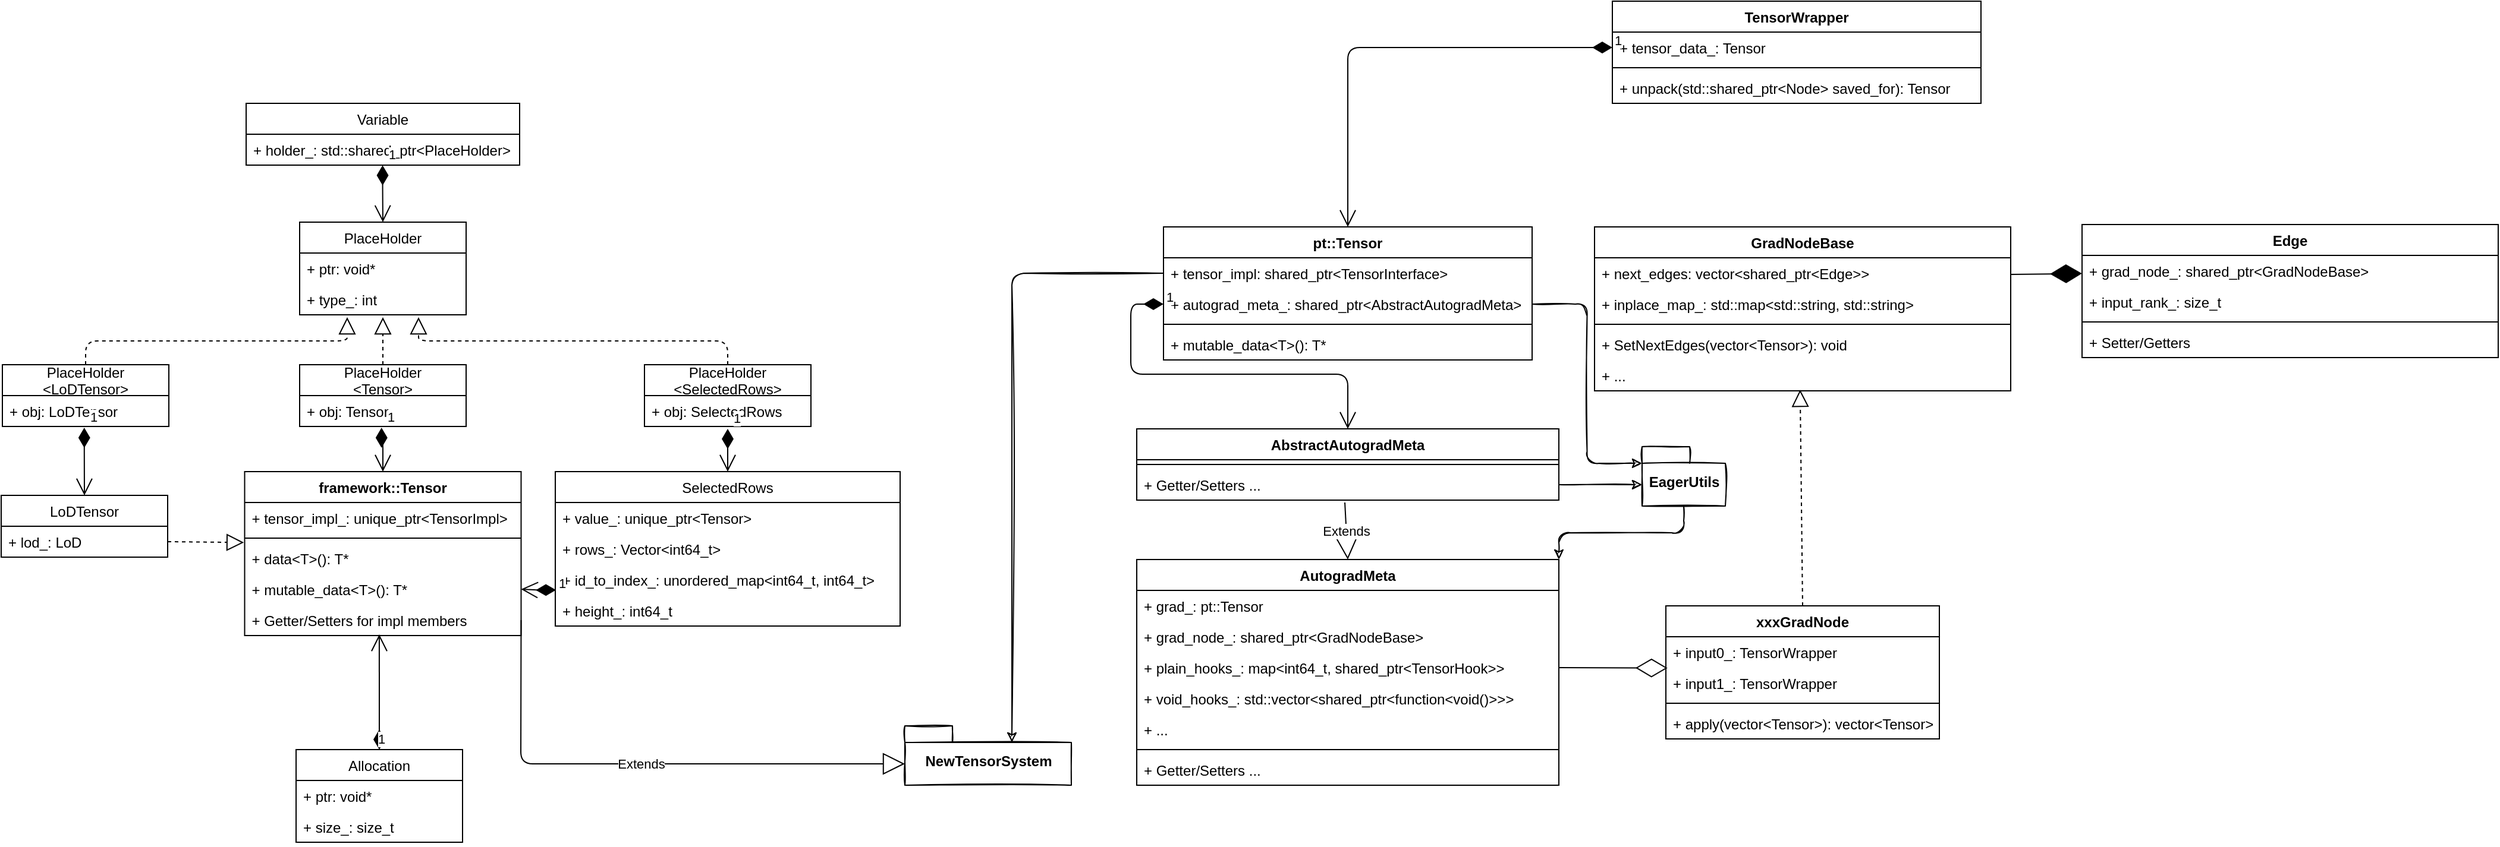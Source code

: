 <mxfile version="15.0.3" type="github">
  <diagram id="jFCruCachpCYsHS-U5V1" name="Page-1">
    <mxGraphModel dx="2916" dy="769" grid="1" gridSize="10" guides="1" tooltips="1" connect="1" arrows="1" fold="1" page="1" pageScale="1" pageWidth="850" pageHeight="1100" math="0" shadow="0">
      <root>
        <mxCell id="0" />
        <mxCell id="1" parent="0" />
        <mxCell id="m4nFDnHHZw83G2RVIBQR-28" value="pt::Tensor" style="swimlane;fontStyle=1;align=center;verticalAlign=top;childLayout=stackLayout;horizontal=1;startSize=26;horizontalStack=0;resizeParent=1;resizeParentMax=0;resizeLast=0;collapsible=1;marginBottom=0;" parent="1" vertex="1">
          <mxGeometry x="517.5" y="420" width="310" height="112" as="geometry" />
        </mxCell>
        <mxCell id="m4nFDnHHZw83G2RVIBQR-29" value="+ tensor_impl: shared_ptr&lt;TensorInterface&gt;" style="text;strokeColor=none;fillColor=none;align=left;verticalAlign=top;spacingLeft=4;spacingRight=4;overflow=hidden;rotatable=0;points=[[0,0.5],[1,0.5]];portConstraint=eastwest;" parent="m4nFDnHHZw83G2RVIBQR-28" vertex="1">
          <mxGeometry y="26" width="310" height="26" as="geometry" />
        </mxCell>
        <mxCell id="m4nFDnHHZw83G2RVIBQR-43" value="+ autograd_meta_: shared_ptr&lt;AbstractAutogradMeta&gt;" style="text;strokeColor=none;fillColor=none;align=left;verticalAlign=top;spacingLeft=4;spacingRight=4;overflow=hidden;rotatable=0;points=[[0,0.5],[1,0.5]];portConstraint=eastwest;" parent="m4nFDnHHZw83G2RVIBQR-28" vertex="1">
          <mxGeometry y="52" width="310" height="26" as="geometry" />
        </mxCell>
        <mxCell id="m4nFDnHHZw83G2RVIBQR-30" value="" style="line;strokeWidth=1;fillColor=none;align=left;verticalAlign=middle;spacingTop=-1;spacingLeft=3;spacingRight=3;rotatable=0;labelPosition=right;points=[];portConstraint=eastwest;" parent="m4nFDnHHZw83G2RVIBQR-28" vertex="1">
          <mxGeometry y="78" width="310" height="8" as="geometry" />
        </mxCell>
        <mxCell id="m4nFDnHHZw83G2RVIBQR-44" value="+ mutable_data&lt;T&gt;(): T*" style="text;strokeColor=none;fillColor=none;align=left;verticalAlign=top;spacingLeft=4;spacingRight=4;overflow=hidden;rotatable=0;points=[[0,0.5],[1,0.5]];portConstraint=eastwest;" parent="m4nFDnHHZw83G2RVIBQR-28" vertex="1">
          <mxGeometry y="86" width="310" height="26" as="geometry" />
        </mxCell>
        <mxCell id="m4nFDnHHZw83G2RVIBQR-60" value="AutogradMeta" style="swimlane;fontStyle=1;align=center;verticalAlign=top;childLayout=stackLayout;horizontal=1;startSize=26;horizontalStack=0;resizeParent=1;resizeParentMax=0;resizeLast=0;collapsible=1;marginBottom=0;" parent="1" vertex="1">
          <mxGeometry x="495" y="700" width="355" height="190" as="geometry" />
        </mxCell>
        <mxCell id="m4nFDnHHZw83G2RVIBQR-61" value="+ grad_: pt::Tensor" style="text;strokeColor=none;fillColor=none;align=left;verticalAlign=top;spacingLeft=4;spacingRight=4;overflow=hidden;rotatable=0;points=[[0,0.5],[1,0.5]];portConstraint=eastwest;" parent="m4nFDnHHZw83G2RVIBQR-60" vertex="1">
          <mxGeometry y="26" width="355" height="26" as="geometry" />
        </mxCell>
        <mxCell id="m4nFDnHHZw83G2RVIBQR-64" value="+ grad_node_: shared_ptr&lt;GradNodeBase&gt;" style="text;strokeColor=none;fillColor=none;align=left;verticalAlign=top;spacingLeft=4;spacingRight=4;overflow=hidden;rotatable=0;points=[[0,0.5],[1,0.5]];portConstraint=eastwest;" parent="m4nFDnHHZw83G2RVIBQR-60" vertex="1">
          <mxGeometry y="52" width="355" height="26" as="geometry" />
        </mxCell>
        <mxCell id="m4nFDnHHZw83G2RVIBQR-66" value="+ plain_hooks_: map&lt;int64_t, shared_ptr&lt;TensorHook&gt;&gt;" style="text;strokeColor=none;fillColor=none;align=left;verticalAlign=top;spacingLeft=4;spacingRight=4;overflow=hidden;rotatable=0;points=[[0,0.5],[1,0.5]];portConstraint=eastwest;" parent="m4nFDnHHZw83G2RVIBQR-60" vertex="1">
          <mxGeometry y="78" width="355" height="26" as="geometry" />
        </mxCell>
        <mxCell id="m4nFDnHHZw83G2RVIBQR-67" value="+ void_hooks_: std::vector&lt;shared_ptr&lt;function&lt;void()&gt;&gt;&gt;" style="text;strokeColor=none;fillColor=none;align=left;verticalAlign=top;spacingLeft=4;spacingRight=4;overflow=hidden;rotatable=0;points=[[0,0.5],[1,0.5]];portConstraint=eastwest;" parent="m4nFDnHHZw83G2RVIBQR-60" vertex="1">
          <mxGeometry y="104" width="355" height="26" as="geometry" />
        </mxCell>
        <mxCell id="m4nFDnHHZw83G2RVIBQR-68" value="+ ..." style="text;strokeColor=none;fillColor=none;align=left;verticalAlign=top;spacingLeft=4;spacingRight=4;overflow=hidden;rotatable=0;points=[[0,0.5],[1,0.5]];portConstraint=eastwest;" parent="m4nFDnHHZw83G2RVIBQR-60" vertex="1">
          <mxGeometry y="130" width="355" height="26" as="geometry" />
        </mxCell>
        <mxCell id="m4nFDnHHZw83G2RVIBQR-62" value="" style="line;strokeWidth=1;fillColor=none;align=left;verticalAlign=middle;spacingTop=-1;spacingLeft=3;spacingRight=3;rotatable=0;labelPosition=right;points=[];portConstraint=eastwest;" parent="m4nFDnHHZw83G2RVIBQR-60" vertex="1">
          <mxGeometry y="156" width="355" height="8" as="geometry" />
        </mxCell>
        <mxCell id="m4nFDnHHZw83G2RVIBQR-63" value="+ Getter/Setters ..." style="text;strokeColor=none;fillColor=none;align=left;verticalAlign=top;spacingLeft=4;spacingRight=4;overflow=hidden;rotatable=0;points=[[0,0.5],[1,0.5]];portConstraint=eastwest;" parent="m4nFDnHHZw83G2RVIBQR-60" vertex="1">
          <mxGeometry y="164" width="355" height="26" as="geometry" />
        </mxCell>
        <mxCell id="m4nFDnHHZw83G2RVIBQR-69" value="GradNodeBase" style="swimlane;fontStyle=1;align=center;verticalAlign=top;childLayout=stackLayout;horizontal=1;startSize=26;horizontalStack=0;resizeParent=1;resizeParentMax=0;resizeLast=0;collapsible=1;marginBottom=0;" parent="1" vertex="1">
          <mxGeometry x="880" y="420" width="350" height="138" as="geometry" />
        </mxCell>
        <mxCell id="m4nFDnHHZw83G2RVIBQR-70" value="+ next_edges: vector&lt;shared_ptr&lt;Edge&gt;&gt;" style="text;strokeColor=none;fillColor=none;align=left;verticalAlign=top;spacingLeft=4;spacingRight=4;overflow=hidden;rotatable=0;points=[[0,0.5],[1,0.5]];portConstraint=eastwest;" parent="m4nFDnHHZw83G2RVIBQR-69" vertex="1">
          <mxGeometry y="26" width="350" height="26" as="geometry" />
        </mxCell>
        <mxCell id="m4nFDnHHZw83G2RVIBQR-73" value="+ inplace_map_: std::map&lt;std::string, std::string&gt;" style="text;strokeColor=none;fillColor=none;align=left;verticalAlign=top;spacingLeft=4;spacingRight=4;overflow=hidden;rotatable=0;points=[[0,0.5],[1,0.5]];portConstraint=eastwest;" parent="m4nFDnHHZw83G2RVIBQR-69" vertex="1">
          <mxGeometry y="52" width="350" height="26" as="geometry" />
        </mxCell>
        <mxCell id="m4nFDnHHZw83G2RVIBQR-71" value="" style="line;strokeWidth=1;fillColor=none;align=left;verticalAlign=middle;spacingTop=-1;spacingLeft=3;spacingRight=3;rotatable=0;labelPosition=right;points=[];portConstraint=eastwest;" parent="m4nFDnHHZw83G2RVIBQR-69" vertex="1">
          <mxGeometry y="78" width="350" height="8" as="geometry" />
        </mxCell>
        <mxCell id="m4nFDnHHZw83G2RVIBQR-72" value="+ SetNextEdges(vector&lt;Tensor&gt;): void" style="text;strokeColor=none;fillColor=none;align=left;verticalAlign=top;spacingLeft=4;spacingRight=4;overflow=hidden;rotatable=0;points=[[0,0.5],[1,0.5]];portConstraint=eastwest;" parent="m4nFDnHHZw83G2RVIBQR-69" vertex="1">
          <mxGeometry y="86" width="350" height="26" as="geometry" />
        </mxCell>
        <mxCell id="m4nFDnHHZw83G2RVIBQR-80" value="+ ..." style="text;strokeColor=none;fillColor=none;align=left;verticalAlign=top;spacingLeft=4;spacingRight=4;overflow=hidden;rotatable=0;points=[[0,0.5],[1,0.5]];portConstraint=eastwest;" parent="m4nFDnHHZw83G2RVIBQR-69" vertex="1">
          <mxGeometry y="112" width="350" height="26" as="geometry" />
        </mxCell>
        <mxCell id="m4nFDnHHZw83G2RVIBQR-74" value="xxxGradNode" style="swimlane;fontStyle=1;align=center;verticalAlign=top;childLayout=stackLayout;horizontal=1;startSize=26;horizontalStack=0;resizeParent=1;resizeParentMax=0;resizeLast=0;collapsible=1;marginBottom=0;" parent="1" vertex="1">
          <mxGeometry x="940" y="739" width="230" height="112" as="geometry" />
        </mxCell>
        <mxCell id="m4nFDnHHZw83G2RVIBQR-75" value="+ input0_: TensorWrapper" style="text;strokeColor=none;fillColor=none;align=left;verticalAlign=top;spacingLeft=4;spacingRight=4;overflow=hidden;rotatable=0;points=[[0,0.5],[1,0.5]];portConstraint=eastwest;" parent="m4nFDnHHZw83G2RVIBQR-74" vertex="1">
          <mxGeometry y="26" width="230" height="26" as="geometry" />
        </mxCell>
        <mxCell id="m4nFDnHHZw83G2RVIBQR-76" value="+ input1_: TensorWrapper" style="text;strokeColor=none;fillColor=none;align=left;verticalAlign=top;spacingLeft=4;spacingRight=4;overflow=hidden;rotatable=0;points=[[0,0.5],[1,0.5]];portConstraint=eastwest;" parent="m4nFDnHHZw83G2RVIBQR-74" vertex="1">
          <mxGeometry y="52" width="230" height="26" as="geometry" />
        </mxCell>
        <mxCell id="m4nFDnHHZw83G2RVIBQR-77" value="" style="line;strokeWidth=1;fillColor=none;align=left;verticalAlign=middle;spacingTop=-1;spacingLeft=3;spacingRight=3;rotatable=0;labelPosition=right;points=[];portConstraint=eastwest;" parent="m4nFDnHHZw83G2RVIBQR-74" vertex="1">
          <mxGeometry y="78" width="230" height="8" as="geometry" />
        </mxCell>
        <mxCell id="m4nFDnHHZw83G2RVIBQR-78" value="+ apply(vector&lt;Tensor&gt;): vector&lt;Tensor&gt;" style="text;strokeColor=none;fillColor=none;align=left;verticalAlign=top;spacingLeft=4;spacingRight=4;overflow=hidden;rotatable=0;points=[[0,0.5],[1,0.5]];portConstraint=eastwest;" parent="m4nFDnHHZw83G2RVIBQR-74" vertex="1">
          <mxGeometry y="86" width="230" height="26" as="geometry" />
        </mxCell>
        <mxCell id="m4nFDnHHZw83G2RVIBQR-81" value="TensorWrapper" style="swimlane;fontStyle=1;align=center;verticalAlign=top;childLayout=stackLayout;horizontal=1;startSize=26;horizontalStack=0;resizeParent=1;resizeParentMax=0;resizeLast=0;collapsible=1;marginBottom=0;" parent="1" vertex="1">
          <mxGeometry x="895" y="230" width="310" height="86" as="geometry" />
        </mxCell>
        <mxCell id="m4nFDnHHZw83G2RVIBQR-90" value="+ tensor_data_: Tensor" style="text;strokeColor=none;fillColor=none;align=left;verticalAlign=top;spacingLeft=4;spacingRight=4;overflow=hidden;rotatable=0;points=[[0,0.5],[1,0.5]];portConstraint=eastwest;" parent="m4nFDnHHZw83G2RVIBQR-81" vertex="1">
          <mxGeometry y="26" width="310" height="26" as="geometry" />
        </mxCell>
        <mxCell id="m4nFDnHHZw83G2RVIBQR-87" value="" style="line;strokeWidth=1;fillColor=none;align=left;verticalAlign=middle;spacingTop=-1;spacingLeft=3;spacingRight=3;rotatable=0;labelPosition=right;points=[];portConstraint=eastwest;" parent="m4nFDnHHZw83G2RVIBQR-81" vertex="1">
          <mxGeometry y="52" width="310" height="8" as="geometry" />
        </mxCell>
        <mxCell id="m4nFDnHHZw83G2RVIBQR-88" value="+ unpack(std::shared_ptr&lt;Node&gt; saved_for): Tensor" style="text;strokeColor=none;fillColor=none;align=left;verticalAlign=top;spacingLeft=4;spacingRight=4;overflow=hidden;rotatable=0;points=[[0,0.5],[1,0.5]];portConstraint=eastwest;" parent="m4nFDnHHZw83G2RVIBQR-81" vertex="1">
          <mxGeometry y="60" width="310" height="26" as="geometry" />
        </mxCell>
        <mxCell id="m4nFDnHHZw83G2RVIBQR-103" value="" style="endArrow=diamondThin;endFill=0;endSize=24;html=1;exitX=1;exitY=0.5;exitDx=0;exitDy=0;entryX=0.006;entryY=1.013;entryDx=0;entryDy=0;entryPerimeter=0;" parent="1" source="m4nFDnHHZw83G2RVIBQR-66" target="m4nFDnHHZw83G2RVIBQR-75" edge="1">
          <mxGeometry width="160" relative="1" as="geometry">
            <mxPoint x="900" y="880" as="sourcePoint" />
            <mxPoint x="1060" y="880" as="targetPoint" />
          </mxGeometry>
        </mxCell>
        <mxCell id="m4nFDnHHZw83G2RVIBQR-105" value="" style="endArrow=block;dashed=1;endFill=0;endSize=12;html=1;exitX=0.5;exitY=0;exitDx=0;exitDy=0;entryX=0.494;entryY=0.962;entryDx=0;entryDy=0;entryPerimeter=0;" parent="1" source="m4nFDnHHZw83G2RVIBQR-74" target="m4nFDnHHZw83G2RVIBQR-80" edge="1">
          <mxGeometry width="160" relative="1" as="geometry">
            <mxPoint x="1020" y="690" as="sourcePoint" />
            <mxPoint x="1180" y="690" as="targetPoint" />
          </mxGeometry>
        </mxCell>
        <mxCell id="m4nFDnHHZw83G2RVIBQR-108" value="Allocation" style="swimlane;fontStyle=0;childLayout=stackLayout;horizontal=1;startSize=26;fillColor=none;horizontalStack=0;resizeParent=1;resizeParentMax=0;resizeLast=0;collapsible=1;marginBottom=0;" parent="1" vertex="1">
          <mxGeometry x="-212" y="860" width="140" height="78" as="geometry" />
        </mxCell>
        <mxCell id="m4nFDnHHZw83G2RVIBQR-109" value="+ ptr: void*" style="text;strokeColor=none;fillColor=none;align=left;verticalAlign=top;spacingLeft=4;spacingRight=4;overflow=hidden;rotatable=0;points=[[0,0.5],[1,0.5]];portConstraint=eastwest;" parent="m4nFDnHHZw83G2RVIBQR-108" vertex="1">
          <mxGeometry y="26" width="140" height="26" as="geometry" />
        </mxCell>
        <mxCell id="m4nFDnHHZw83G2RVIBQR-110" value="+ size_: size_t" style="text;strokeColor=none;fillColor=none;align=left;verticalAlign=top;spacingLeft=4;spacingRight=4;overflow=hidden;rotatable=0;points=[[0,0.5],[1,0.5]];portConstraint=eastwest;" parent="m4nFDnHHZw83G2RVIBQR-108" vertex="1">
          <mxGeometry y="52" width="140" height="26" as="geometry" />
        </mxCell>
        <mxCell id="KxoggxOPyqrJACoeFfeN-1" value="Edge" style="swimlane;fontStyle=1;align=center;verticalAlign=top;childLayout=stackLayout;horizontal=1;startSize=26;horizontalStack=0;resizeParent=1;resizeParentMax=0;resizeLast=0;collapsible=1;marginBottom=0;" parent="1" vertex="1">
          <mxGeometry x="1290" y="418" width="350" height="112" as="geometry" />
        </mxCell>
        <mxCell id="KxoggxOPyqrJACoeFfeN-2" value="+ grad_node_: shared_ptr&lt;GradNodeBase&gt;" style="text;strokeColor=none;fillColor=none;align=left;verticalAlign=top;spacingLeft=4;spacingRight=4;overflow=hidden;rotatable=0;points=[[0,0.5],[1,0.5]];portConstraint=eastwest;" parent="KxoggxOPyqrJACoeFfeN-1" vertex="1">
          <mxGeometry y="26" width="350" height="26" as="geometry" />
        </mxCell>
        <mxCell id="KxoggxOPyqrJACoeFfeN-10" value="+ input_rank_: size_t " style="text;strokeColor=none;fillColor=none;align=left;verticalAlign=top;spacingLeft=4;spacingRight=4;overflow=hidden;rotatable=0;points=[[0,0.5],[1,0.5]];portConstraint=eastwest;" parent="KxoggxOPyqrJACoeFfeN-1" vertex="1">
          <mxGeometry y="52" width="350" height="26" as="geometry" />
        </mxCell>
        <mxCell id="KxoggxOPyqrJACoeFfeN-4" value="" style="line;strokeWidth=1;fillColor=none;align=left;verticalAlign=middle;spacingTop=-1;spacingLeft=3;spacingRight=3;rotatable=0;labelPosition=right;points=[];portConstraint=eastwest;" parent="KxoggxOPyqrJACoeFfeN-1" vertex="1">
          <mxGeometry y="78" width="350" height="8" as="geometry" />
        </mxCell>
        <mxCell id="KxoggxOPyqrJACoeFfeN-7" value="+ Setter/Getters" style="text;strokeColor=none;fillColor=none;align=left;verticalAlign=top;spacingLeft=4;spacingRight=4;overflow=hidden;rotatable=0;points=[[0,0.5],[1,0.5]];portConstraint=eastwest;" parent="KxoggxOPyqrJACoeFfeN-1" vertex="1">
          <mxGeometry y="86" width="350" height="26" as="geometry" />
        </mxCell>
        <mxCell id="KxoggxOPyqrJACoeFfeN-9" value="" style="endArrow=diamondThin;endFill=1;endSize=24;html=1;" parent="1" target="KxoggxOPyqrJACoeFfeN-2" edge="1">
          <mxGeometry width="160" relative="1" as="geometry">
            <mxPoint x="1230" y="460" as="sourcePoint" />
            <mxPoint x="1390" y="460" as="targetPoint" />
          </mxGeometry>
        </mxCell>
        <mxCell id="NRdUCi7MBRLIj4q4fhip-2" value="" style="group" vertex="1" connectable="0" parent="1">
          <mxGeometry x="-460" y="316" width="756" height="448" as="geometry" />
        </mxCell>
        <mxCell id="m4nFDnHHZw83G2RVIBQR-2" value="Variable" style="swimlane;fontStyle=0;childLayout=stackLayout;horizontal=1;startSize=26;fillColor=none;horizontalStack=0;resizeParent=1;resizeParentMax=0;resizeLast=0;collapsible=1;marginBottom=0;" parent="NRdUCi7MBRLIj4q4fhip-2" vertex="1">
          <mxGeometry x="206" width="230" height="52" as="geometry" />
        </mxCell>
        <mxCell id="m4nFDnHHZw83G2RVIBQR-3" value="+ holder_: std::shared_ptr&lt;PlaceHolder&gt;" style="text;strokeColor=none;fillColor=none;align=left;verticalAlign=top;spacingLeft=4;spacingRight=4;overflow=hidden;rotatable=0;points=[[0,0.5],[1,0.5]];portConstraint=eastwest;" parent="m4nFDnHHZw83G2RVIBQR-2" vertex="1">
          <mxGeometry y="26" width="230" height="26" as="geometry" />
        </mxCell>
        <mxCell id="m4nFDnHHZw83G2RVIBQR-6" value="PlaceHolder" style="swimlane;fontStyle=0;childLayout=stackLayout;horizontal=1;startSize=26;fillColor=none;horizontalStack=0;resizeParent=1;resizeParentMax=0;resizeLast=0;collapsible=1;marginBottom=0;" parent="NRdUCi7MBRLIj4q4fhip-2" vertex="1">
          <mxGeometry x="251" y="100" width="140" height="78" as="geometry" />
        </mxCell>
        <mxCell id="m4nFDnHHZw83G2RVIBQR-7" value="+ ptr: void*" style="text;strokeColor=none;fillColor=none;align=left;verticalAlign=top;spacingLeft=4;spacingRight=4;overflow=hidden;rotatable=0;points=[[0,0.5],[1,0.5]];portConstraint=eastwest;" parent="m4nFDnHHZw83G2RVIBQR-6" vertex="1">
          <mxGeometry y="26" width="140" height="26" as="geometry" />
        </mxCell>
        <mxCell id="m4nFDnHHZw83G2RVIBQR-8" value="+ type_: int" style="text;strokeColor=none;fillColor=none;align=left;verticalAlign=top;spacingLeft=4;spacingRight=4;overflow=hidden;rotatable=0;points=[[0,0.5],[1,0.5]];portConstraint=eastwest;" parent="m4nFDnHHZw83G2RVIBQR-6" vertex="1">
          <mxGeometry y="52" width="140" height="26" as="geometry" />
        </mxCell>
        <mxCell id="m4nFDnHHZw83G2RVIBQR-10" value="PlaceHolder&#xa;&lt;SelectedRows&gt;" style="swimlane;fontStyle=0;childLayout=stackLayout;horizontal=1;startSize=26;fillColor=none;horizontalStack=0;resizeParent=1;resizeParentMax=0;resizeLast=0;collapsible=1;marginBottom=0;" parent="NRdUCi7MBRLIj4q4fhip-2" vertex="1">
          <mxGeometry x="541" y="220" width="140" height="52" as="geometry" />
        </mxCell>
        <mxCell id="m4nFDnHHZw83G2RVIBQR-11" value="+ obj: SelectedRows" style="text;strokeColor=none;fillColor=none;align=left;verticalAlign=top;spacingLeft=4;spacingRight=4;overflow=hidden;rotatable=0;points=[[0,0.5],[1,0.5]];portConstraint=eastwest;" parent="m4nFDnHHZw83G2RVIBQR-10" vertex="1">
          <mxGeometry y="26" width="140" height="26" as="geometry" />
        </mxCell>
        <mxCell id="m4nFDnHHZw83G2RVIBQR-13" value="PlaceHolder&#xa;&lt;Tensor&gt;" style="swimlane;fontStyle=0;childLayout=stackLayout;horizontal=1;startSize=26;fillColor=none;horizontalStack=0;resizeParent=1;resizeParentMax=0;resizeLast=0;collapsible=1;marginBottom=0;" parent="NRdUCi7MBRLIj4q4fhip-2" vertex="1">
          <mxGeometry x="251" y="220" width="140" height="52" as="geometry" />
        </mxCell>
        <mxCell id="m4nFDnHHZw83G2RVIBQR-14" value="+ obj: Tensor" style="text;strokeColor=none;fillColor=none;align=left;verticalAlign=top;spacingLeft=4;spacingRight=4;overflow=hidden;rotatable=0;points=[[0,0.5],[1,0.5]];portConstraint=eastwest;" parent="m4nFDnHHZw83G2RVIBQR-13" vertex="1">
          <mxGeometry y="26" width="140" height="26" as="geometry" />
        </mxCell>
        <mxCell id="m4nFDnHHZw83G2RVIBQR-16" value="PlaceHolder&#xa;&lt;LoDTensor&gt;" style="swimlane;fontStyle=0;childLayout=stackLayout;horizontal=1;startSize=26;fillColor=none;horizontalStack=0;resizeParent=1;resizeParentMax=0;resizeLast=0;collapsible=1;marginBottom=0;" parent="NRdUCi7MBRLIj4q4fhip-2" vertex="1">
          <mxGeometry x="1" y="220" width="140" height="52" as="geometry" />
        </mxCell>
        <mxCell id="m4nFDnHHZw83G2RVIBQR-17" value="+ obj: LoDTensor" style="text;strokeColor=none;fillColor=none;align=left;verticalAlign=top;spacingLeft=4;spacingRight=4;overflow=hidden;rotatable=0;points=[[0,0.5],[1,0.5]];portConstraint=eastwest;" parent="m4nFDnHHZw83G2RVIBQR-16" vertex="1">
          <mxGeometry y="26" width="140" height="26" as="geometry" />
        </mxCell>
        <mxCell id="m4nFDnHHZw83G2RVIBQR-19" value="LoDTensor" style="swimlane;fontStyle=0;childLayout=stackLayout;horizontal=1;startSize=26;fillColor=none;horizontalStack=0;resizeParent=1;resizeParentMax=0;resizeLast=0;collapsible=1;marginBottom=0;" parent="NRdUCi7MBRLIj4q4fhip-2" vertex="1">
          <mxGeometry y="330" width="140" height="52" as="geometry" />
        </mxCell>
        <mxCell id="m4nFDnHHZw83G2RVIBQR-20" value="+ lod_: LoD" style="text;strokeColor=none;fillColor=none;align=left;verticalAlign=top;spacingLeft=4;spacingRight=4;overflow=hidden;rotatable=0;points=[[0,0.5],[1,0.5]];portConstraint=eastwest;" parent="m4nFDnHHZw83G2RVIBQR-19" vertex="1">
          <mxGeometry y="26" width="140" height="26" as="geometry" />
        </mxCell>
        <mxCell id="m4nFDnHHZw83G2RVIBQR-45" value="SelectedRows" style="swimlane;fontStyle=0;childLayout=stackLayout;horizontal=1;startSize=26;fillColor=none;horizontalStack=0;resizeParent=1;resizeParentMax=0;resizeLast=0;collapsible=1;marginBottom=0;" parent="NRdUCi7MBRLIj4q4fhip-2" vertex="1">
          <mxGeometry x="466" y="310" width="290" height="130" as="geometry" />
        </mxCell>
        <mxCell id="m4nFDnHHZw83G2RVIBQR-46" value="+ value_: unique_ptr&lt;Tensor&gt;" style="text;strokeColor=none;fillColor=none;align=left;verticalAlign=top;spacingLeft=4;spacingRight=4;overflow=hidden;rotatable=0;points=[[0,0.5],[1,0.5]];portConstraint=eastwest;" parent="m4nFDnHHZw83G2RVIBQR-45" vertex="1">
          <mxGeometry y="26" width="290" height="26" as="geometry" />
        </mxCell>
        <mxCell id="m4nFDnHHZw83G2RVIBQR-47" value="+ rows_: Vector&lt;int64_t&gt;" style="text;strokeColor=none;fillColor=none;align=left;verticalAlign=top;spacingLeft=4;spacingRight=4;overflow=hidden;rotatable=0;points=[[0,0.5],[1,0.5]];portConstraint=eastwest;" parent="m4nFDnHHZw83G2RVIBQR-45" vertex="1">
          <mxGeometry y="52" width="290" height="26" as="geometry" />
        </mxCell>
        <mxCell id="m4nFDnHHZw83G2RVIBQR-48" value="+ id_to_index_: unordered_map&lt;int64_t, int64_t&gt;" style="text;strokeColor=none;fillColor=none;align=left;verticalAlign=top;spacingLeft=4;spacingRight=4;overflow=hidden;rotatable=0;points=[[0,0.5],[1,0.5]];portConstraint=eastwest;" parent="m4nFDnHHZw83G2RVIBQR-45" vertex="1">
          <mxGeometry y="78" width="290" height="26" as="geometry" />
        </mxCell>
        <mxCell id="m4nFDnHHZw83G2RVIBQR-49" value="+ height_: int64_t" style="text;strokeColor=none;fillColor=none;align=left;verticalAlign=top;spacingLeft=4;spacingRight=4;overflow=hidden;rotatable=0;points=[[0,0.5],[1,0.5]];portConstraint=eastwest;" parent="m4nFDnHHZw83G2RVIBQR-45" vertex="1">
          <mxGeometry y="104" width="290" height="26" as="geometry" />
        </mxCell>
        <mxCell id="m4nFDnHHZw83G2RVIBQR-50" value="framework::Tensor" style="swimlane;fontStyle=1;align=center;verticalAlign=top;childLayout=stackLayout;horizontal=1;startSize=26;horizontalStack=0;resizeParent=1;resizeParentMax=0;resizeLast=0;collapsible=1;marginBottom=0;" parent="NRdUCi7MBRLIj4q4fhip-2" vertex="1">
          <mxGeometry x="204.75" y="310" width="232.5" height="138" as="geometry" />
        </mxCell>
        <mxCell id="m4nFDnHHZw83G2RVIBQR-54" value="+ tensor_impl_: unique_ptr&lt;TensorImpl&gt;" style="text;strokeColor=none;fillColor=none;align=left;verticalAlign=top;spacingLeft=4;spacingRight=4;overflow=hidden;rotatable=0;points=[[0,0.5],[1,0.5]];portConstraint=eastwest;" parent="m4nFDnHHZw83G2RVIBQR-50" vertex="1">
          <mxGeometry y="26" width="232.5" height="26" as="geometry" />
        </mxCell>
        <mxCell id="m4nFDnHHZw83G2RVIBQR-56" value="" style="line;strokeWidth=1;fillColor=none;align=left;verticalAlign=middle;spacingTop=-1;spacingLeft=3;spacingRight=3;rotatable=0;labelPosition=right;points=[];portConstraint=eastwest;" parent="m4nFDnHHZw83G2RVIBQR-50" vertex="1">
          <mxGeometry y="52" width="232.5" height="8" as="geometry" />
        </mxCell>
        <mxCell id="m4nFDnHHZw83G2RVIBQR-57" value="+ data&lt;T&gt;(): T*" style="text;strokeColor=none;fillColor=none;align=left;verticalAlign=top;spacingLeft=4;spacingRight=4;overflow=hidden;rotatable=0;points=[[0,0.5],[1,0.5]];portConstraint=eastwest;" parent="m4nFDnHHZw83G2RVIBQR-50" vertex="1">
          <mxGeometry y="60" width="232.5" height="26" as="geometry" />
        </mxCell>
        <mxCell id="m4nFDnHHZw83G2RVIBQR-59" value="+ mutable_data&lt;T&gt;(): T*" style="text;strokeColor=none;fillColor=none;align=left;verticalAlign=top;spacingLeft=4;spacingRight=4;overflow=hidden;rotatable=0;points=[[0,0.5],[1,0.5]];portConstraint=eastwest;" parent="m4nFDnHHZw83G2RVIBQR-50" vertex="1">
          <mxGeometry y="86" width="232.5" height="26" as="geometry" />
        </mxCell>
        <mxCell id="m4nFDnHHZw83G2RVIBQR-58" value="+ Getter/Setters for impl members" style="text;strokeColor=none;fillColor=none;align=left;verticalAlign=top;spacingLeft=4;spacingRight=4;overflow=hidden;rotatable=0;points=[[0,0.5],[1,0.5]];portConstraint=eastwest;" parent="m4nFDnHHZw83G2RVIBQR-50" vertex="1">
          <mxGeometry y="112" width="232.5" height="26" as="geometry" />
        </mxCell>
        <mxCell id="m4nFDnHHZw83G2RVIBQR-91" value="1" style="endArrow=open;html=1;endSize=12;startArrow=diamondThin;startSize=14;startFill=1;edgeStyle=orthogonalEdgeStyle;align=left;verticalAlign=bottom;exitX=0.499;exitY=1.006;exitDx=0;exitDy=0;exitPerimeter=0;entryX=0.5;entryY=0;entryDx=0;entryDy=0;" parent="NRdUCi7MBRLIj4q4fhip-2" source="m4nFDnHHZw83G2RVIBQR-3" target="m4nFDnHHZw83G2RVIBQR-6" edge="1">
          <mxGeometry x="-1" y="3" relative="1" as="geometry">
            <mxPoint x="331" y="70" as="sourcePoint" />
            <mxPoint x="491" y="70" as="targetPoint" />
          </mxGeometry>
        </mxCell>
        <mxCell id="m4nFDnHHZw83G2RVIBQR-92" value="" style="endArrow=block;dashed=1;endFill=0;endSize=12;html=1;exitX=0.5;exitY=0;exitDx=0;exitDy=0;" parent="NRdUCi7MBRLIj4q4fhip-2" source="m4nFDnHHZw83G2RVIBQR-16" edge="1">
          <mxGeometry width="160" relative="1" as="geometry">
            <mxPoint x="51" y="80" as="sourcePoint" />
            <mxPoint x="291" y="180" as="targetPoint" />
            <Array as="points">
              <mxPoint x="71" y="200" />
              <mxPoint x="291" y="200" />
            </Array>
          </mxGeometry>
        </mxCell>
        <mxCell id="m4nFDnHHZw83G2RVIBQR-94" value="" style="endArrow=block;dashed=1;endFill=0;endSize=12;html=1;exitX=0.5;exitY=0;exitDx=0;exitDy=0;" parent="NRdUCi7MBRLIj4q4fhip-2" source="m4nFDnHHZw83G2RVIBQR-13" edge="1">
          <mxGeometry width="160" relative="1" as="geometry">
            <mxPoint x="391" y="200" as="sourcePoint" />
            <mxPoint x="321" y="180" as="targetPoint" />
          </mxGeometry>
        </mxCell>
        <mxCell id="m4nFDnHHZw83G2RVIBQR-95" value="" style="endArrow=block;dashed=1;endFill=0;endSize=12;html=1;exitX=0.5;exitY=0;exitDx=0;exitDy=0;" parent="NRdUCi7MBRLIj4q4fhip-2" source="m4nFDnHHZw83G2RVIBQR-10" edge="1">
          <mxGeometry width="160" relative="1" as="geometry">
            <mxPoint x="521" y="160" as="sourcePoint" />
            <mxPoint x="351" y="180" as="targetPoint" />
            <Array as="points">
              <mxPoint x="611" y="200" />
              <mxPoint x="351" y="200" />
            </Array>
          </mxGeometry>
        </mxCell>
        <mxCell id="m4nFDnHHZw83G2RVIBQR-96" value="1" style="endArrow=open;html=1;endSize=12;startArrow=diamondThin;startSize=14;startFill=1;edgeStyle=orthogonalEdgeStyle;align=left;verticalAlign=bottom;entryX=0.5;entryY=0;entryDx=0;entryDy=0;exitX=0.492;exitY=1.038;exitDx=0;exitDy=0;exitPerimeter=0;" parent="NRdUCi7MBRLIj4q4fhip-2" source="m4nFDnHHZw83G2RVIBQR-17" target="m4nFDnHHZw83G2RVIBQR-19" edge="1">
          <mxGeometry x="-1" y="3" relative="1" as="geometry">
            <mxPoint x="-99" y="290" as="sourcePoint" />
            <mxPoint x="61" y="290" as="targetPoint" />
          </mxGeometry>
        </mxCell>
        <mxCell id="m4nFDnHHZw83G2RVIBQR-97" value="1" style="endArrow=open;html=1;endSize=12;startArrow=diamondThin;startSize=14;startFill=1;edgeStyle=orthogonalEdgeStyle;align=left;verticalAlign=bottom;entryX=0.5;entryY=0;entryDx=0;entryDy=0;exitX=0.492;exitY=1.038;exitDx=0;exitDy=0;exitPerimeter=0;" parent="NRdUCi7MBRLIj4q4fhip-2" source="m4nFDnHHZw83G2RVIBQR-14" target="m4nFDnHHZw83G2RVIBQR-50" edge="1">
          <mxGeometry x="-1" y="3" relative="1" as="geometry">
            <mxPoint x="211" y="283" as="sourcePoint" />
            <mxPoint x="80" y="340" as="targetPoint" />
            <Array as="points">
              <mxPoint x="320" y="283" />
              <mxPoint x="321" y="283" />
            </Array>
          </mxGeometry>
        </mxCell>
        <mxCell id="m4nFDnHHZw83G2RVIBQR-98" value="1" style="endArrow=open;html=1;endSize=12;startArrow=diamondThin;startSize=14;startFill=1;edgeStyle=orthogonalEdgeStyle;align=left;verticalAlign=bottom;" parent="NRdUCi7MBRLIj4q4fhip-2" target="m4nFDnHHZw83G2RVIBQR-45" edge="1">
          <mxGeometry x="-1" y="3" relative="1" as="geometry">
            <mxPoint x="611" y="274" as="sourcePoint" />
            <mxPoint x="801" y="110" as="targetPoint" />
            <Array as="points">
              <mxPoint x="611" y="280" />
              <mxPoint x="611" y="280" />
            </Array>
          </mxGeometry>
        </mxCell>
        <mxCell id="m4nFDnHHZw83G2RVIBQR-99" value="" style="endArrow=block;dashed=1;endFill=0;endSize=12;html=1;exitX=1;exitY=0.5;exitDx=0;exitDy=0;entryX=-0.003;entryY=-0.013;entryDx=0;entryDy=0;entryPerimeter=0;" parent="NRdUCi7MBRLIj4q4fhip-2" source="m4nFDnHHZw83G2RVIBQR-20" target="m4nFDnHHZw83G2RVIBQR-57" edge="1">
          <mxGeometry width="160" relative="1" as="geometry">
            <mxPoint x="131" y="420" as="sourcePoint" />
            <mxPoint x="291" y="420" as="targetPoint" />
          </mxGeometry>
        </mxCell>
        <mxCell id="m4nFDnHHZw83G2RVIBQR-100" value="1" style="endArrow=open;html=1;endSize=12;startArrow=diamondThin;startSize=14;startFill=1;edgeStyle=orthogonalEdgeStyle;align=left;verticalAlign=bottom;exitX=0.002;exitY=0.833;exitDx=0;exitDy=0;exitPerimeter=0;" parent="NRdUCi7MBRLIj4q4fhip-2" source="m4nFDnHHZw83G2RVIBQR-48" target="m4nFDnHHZw83G2RVIBQR-59" edge="1">
          <mxGeometry x="-1" y="3" relative="1" as="geometry">
            <mxPoint x="431" y="270" as="sourcePoint" />
            <mxPoint x="591" y="270" as="targetPoint" />
          </mxGeometry>
        </mxCell>
        <mxCell id="NRdUCi7MBRLIj4q4fhip-4" value="AbstractAutogradMeta" style="swimlane;fontStyle=1;align=center;verticalAlign=top;childLayout=stackLayout;horizontal=1;startSize=26;horizontalStack=0;resizeParent=1;resizeParentMax=0;resizeLast=0;collapsible=1;marginBottom=0;" vertex="1" parent="1">
          <mxGeometry x="495" y="590" width="355" height="60" as="geometry" />
        </mxCell>
        <mxCell id="NRdUCi7MBRLIj4q4fhip-10" value="" style="line;strokeWidth=1;fillColor=none;align=left;verticalAlign=middle;spacingTop=-1;spacingLeft=3;spacingRight=3;rotatable=0;labelPosition=right;points=[];portConstraint=eastwest;" vertex="1" parent="NRdUCi7MBRLIj4q4fhip-4">
          <mxGeometry y="26" width="355" height="8" as="geometry" />
        </mxCell>
        <mxCell id="NRdUCi7MBRLIj4q4fhip-11" value="+ Getter/Setters ..." style="text;strokeColor=none;fillColor=none;align=left;verticalAlign=top;spacingLeft=4;spacingRight=4;overflow=hidden;rotatable=0;points=[[0,0.5],[1,0.5]];portConstraint=eastwest;" vertex="1" parent="NRdUCi7MBRLIj4q4fhip-4">
          <mxGeometry y="34" width="355" height="26" as="geometry" />
        </mxCell>
        <mxCell id="NRdUCi7MBRLIj4q4fhip-18" value="NewTensorSystem" style="shape=folder;fontStyle=1;spacingTop=10;tabWidth=40;tabHeight=14;tabPosition=left;html=1;rounded=0;sketch=1;" vertex="1" parent="1">
          <mxGeometry x="300" y="840" width="140" height="50" as="geometry" />
        </mxCell>
        <mxCell id="NRdUCi7MBRLIj4q4fhip-19" value="1" style="endArrow=open;html=1;endSize=12;startArrow=diamondThin;startSize=14;startFill=1;edgeStyle=orthogonalEdgeStyle;align=left;verticalAlign=bottom;exitX=0.5;exitY=0;exitDx=0;exitDy=0;entryX=0.487;entryY=0.962;entryDx=0;entryDy=0;entryPerimeter=0;" edge="1" parent="1" source="m4nFDnHHZw83G2RVIBQR-108" target="m4nFDnHHZw83G2RVIBQR-58">
          <mxGeometry x="-1" y="3" relative="1" as="geometry">
            <mxPoint x="-140" y="820" as="sourcePoint" />
            <mxPoint x="-10" y="820" as="targetPoint" />
          </mxGeometry>
        </mxCell>
        <mxCell id="NRdUCi7MBRLIj4q4fhip-20" style="edgeStyle=orthogonalEdgeStyle;curved=0;rounded=1;sketch=1;orthogonalLoop=1;jettySize=auto;html=1;exitX=0;exitY=0.5;exitDx=0;exitDy=0;entryX=0;entryY=0;entryDx=90;entryDy=14;entryPerimeter=0;" edge="1" parent="1" source="m4nFDnHHZw83G2RVIBQR-29" target="NRdUCi7MBRLIj4q4fhip-18">
          <mxGeometry relative="1" as="geometry" />
        </mxCell>
        <mxCell id="NRdUCi7MBRLIj4q4fhip-21" value="Extends" style="endArrow=block;endSize=16;endFill=0;html=1;exitX=1;exitY=0.5;exitDx=0;exitDy=0;entryX=0;entryY=0;entryDx=0;entryDy=32;entryPerimeter=0;" edge="1" parent="1" source="m4nFDnHHZw83G2RVIBQR-58" target="NRdUCi7MBRLIj4q4fhip-18">
          <mxGeometry width="160" relative="1" as="geometry">
            <mxPoint x="60" y="850" as="sourcePoint" />
            <mxPoint x="220" y="850" as="targetPoint" />
            <Array as="points">
              <mxPoint x="-23" y="872" />
            </Array>
          </mxGeometry>
        </mxCell>
        <mxCell id="NRdUCi7MBRLIj4q4fhip-22" value="1" style="endArrow=open;html=1;endSize=12;startArrow=diamondThin;startSize=14;startFill=1;edgeStyle=orthogonalEdgeStyle;align=left;verticalAlign=bottom;exitX=0;exitY=0.5;exitDx=0;exitDy=0;entryX=0.5;entryY=0;entryDx=0;entryDy=0;" edge="1" parent="1" source="m4nFDnHHZw83G2RVIBQR-43" target="NRdUCi7MBRLIj4q4fhip-4">
          <mxGeometry x="-1" y="3" relative="1" as="geometry">
            <mxPoint x="640" y="550" as="sourcePoint" />
            <mxPoint x="800" y="550" as="targetPoint" />
            <Array as="points">
              <mxPoint x="490" y="485" />
              <mxPoint x="490" y="544" />
              <mxPoint x="673" y="544" />
            </Array>
          </mxGeometry>
        </mxCell>
        <mxCell id="NRdUCi7MBRLIj4q4fhip-24" value="Extends" style="endArrow=block;endSize=16;endFill=0;html=1;exitX=0.493;exitY=1.077;exitDx=0;exitDy=0;exitPerimeter=0;entryX=0.5;entryY=0;entryDx=0;entryDy=0;" edge="1" parent="1" source="NRdUCi7MBRLIj4q4fhip-11" target="m4nFDnHHZw83G2RVIBQR-60">
          <mxGeometry width="160" relative="1" as="geometry">
            <mxPoint x="640" y="670" as="sourcePoint" />
            <mxPoint x="800" y="670" as="targetPoint" />
          </mxGeometry>
        </mxCell>
        <mxCell id="NRdUCi7MBRLIj4q4fhip-25" value="1" style="endArrow=open;html=1;endSize=12;startArrow=diamondThin;startSize=14;startFill=1;edgeStyle=orthogonalEdgeStyle;align=left;verticalAlign=bottom;exitX=0;exitY=0.5;exitDx=0;exitDy=0;entryX=0.5;entryY=0;entryDx=0;entryDy=0;" edge="1" parent="1" source="m4nFDnHHZw83G2RVIBQR-90" target="m4nFDnHHZw83G2RVIBQR-28">
          <mxGeometry x="-1" y="3" relative="1" as="geometry">
            <mxPoint x="700" y="380" as="sourcePoint" />
            <mxPoint x="860" y="380" as="targetPoint" />
          </mxGeometry>
        </mxCell>
        <mxCell id="NRdUCi7MBRLIj4q4fhip-30" style="edgeStyle=orthogonalEdgeStyle;curved=0;rounded=1;sketch=1;orthogonalLoop=1;jettySize=auto;html=1;exitX=0.5;exitY=1;exitDx=0;exitDy=0;exitPerimeter=0;entryX=1;entryY=0;entryDx=0;entryDy=0;" edge="1" parent="1" source="NRdUCi7MBRLIj4q4fhip-26" target="m4nFDnHHZw83G2RVIBQR-60">
          <mxGeometry relative="1" as="geometry" />
        </mxCell>
        <mxCell id="NRdUCi7MBRLIj4q4fhip-26" value="EagerUtils" style="shape=folder;fontStyle=1;spacingTop=10;tabWidth=40;tabHeight=14;tabPosition=left;html=1;rounded=0;sketch=1;" vertex="1" parent="1">
          <mxGeometry x="920" y="605" width="70" height="50" as="geometry" />
        </mxCell>
        <mxCell id="NRdUCi7MBRLIj4q4fhip-27" style="edgeStyle=orthogonalEdgeStyle;curved=0;rounded=1;sketch=1;orthogonalLoop=1;jettySize=auto;html=1;exitX=1;exitY=0.5;exitDx=0;exitDy=0;entryX=0;entryY=0;entryDx=0;entryDy=14;entryPerimeter=0;" edge="1" parent="1" source="m4nFDnHHZw83G2RVIBQR-43" target="NRdUCi7MBRLIj4q4fhip-26">
          <mxGeometry relative="1" as="geometry" />
        </mxCell>
        <mxCell id="NRdUCi7MBRLIj4q4fhip-28" style="edgeStyle=orthogonalEdgeStyle;curved=0;rounded=1;sketch=1;orthogonalLoop=1;jettySize=auto;html=1;exitX=1;exitY=0.5;exitDx=0;exitDy=0;entryX=0;entryY=0;entryDx=0;entryDy=32;entryPerimeter=0;" edge="1" parent="1" source="NRdUCi7MBRLIj4q4fhip-11" target="NRdUCi7MBRLIj4q4fhip-26">
          <mxGeometry relative="1" as="geometry" />
        </mxCell>
      </root>
    </mxGraphModel>
  </diagram>
</mxfile>
